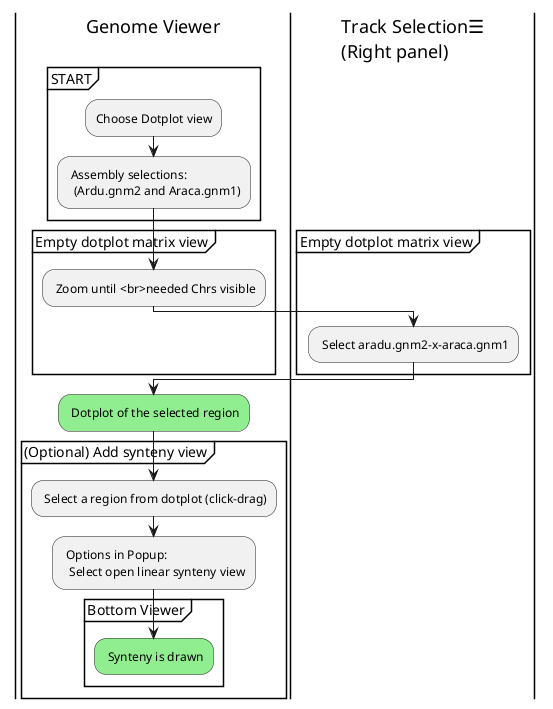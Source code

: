 ### JBrowse2: Genome structure comparison between two genomes
@startuml
  'title Genome Structure Comparison (Aradu vs Araca)

    |Genome Viewer|
     partition START {
       :Choose Dotplot view;
       : Assembly selections:
         (Ardu.gnm2 and Araca.gnm1);
     }
     partition Empty dotplot matrix view {
       : Zoom until <br>needed Chrs visible;
     
    
    |Track Selection&#9776;\n(Right panel)|
       : Select aradu.gnm2-x-araca.gnm1;
    }
    |Genome Viewer|
       #Lightgreen: Dotplot of the selected region;
    
    partition (Optional) Add synteny view {
       : Select a region from dotplot (click-drag);
       : Options in Popup:
         Select open linear synteny view;
       partition Bottom Viewer{
          #Lightgreen: Synteny is drawn;
       }
       }
@enduml
@startuml
/'
|Viewer|
:Start a new session;
:Select Dotplot view and launch.;
:At Select assemblies for dotplot view.;
:Ardu.gnm2 and Araca.gnm1. Open.;
:At matrix view;
:Zoom until the two needed Chrs are visible.;
:Select the entire rectangle(click-drag) representing the two Chrs for comparison.;
:Select zoom in. An empty chart appears.;

|Track Selection|
:Click tract selector(&#9776);
:In the “Available tracks panel” (right) choose aradu.gnm2-x-araca.gnm1.;
|Viewer|
:Dotplot of the selected region or Chr appears.;
:Next: (Optional)if need to add synteny view of the region;
:Select a region from dotplot (click-drag).;
:Select open linear synteny viewi from popup options.;
:A new view window appears below with synteny view.;
'/
@enduml

